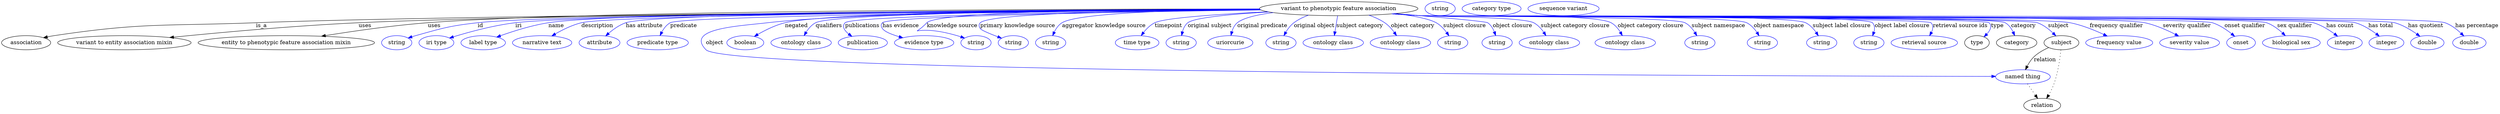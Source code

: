 digraph {
	graph [bb="0,0,6350.4,283"];
	node [label="\N"];
	"variant to phenotypic feature association"	[height=0.5,
		label="variant to phenotypic feature association",
		pos="3400.4,265",
		width=5.5967];
	association	[height=0.5,
		pos="62.394,178",
		width=1.7332];
	"variant to phenotypic feature association" -> association	[label=is_a,
		lp="661.39,221.5",
		pos="e,106.48,190.79 3200.2,262.79 2653.8,259.28 1144.6,248.11 647.39,229 418.65,220.21 359.75,230.11 133.39,196 127.91,195.17 122.23,\
194.13 116.57,192.98"];
	"variant to entity association mixin"	[height=0.5,
		pos="312.39,178",
		width=4.7121];
	"variant to phenotypic feature association" -> "variant to entity association mixin"	[label=uses,
		lp="924.89,221.5",
		pos="e,427.6,191.22 3200,262.87 2690.2,259.71 1352.6,249.68 908.39,229 745.46,221.42 558.08,204.31 437.6,192.23"];
	"entity to phenotypic feature association mixin"	[height=0.5,
		pos="724.39,178",
		width=6.2286];
	"variant to phenotypic feature association" -> "entity to phenotypic feature association mixin"	[label=uses,
		lp="1100.9,221.5",
		pos="e,813.94,194.56 3198.7,264.14 2713.7,263.95 1492.1,260.28 1084.4,229 995.91,222.21 896,207.79 823.92,196.18"];
	id	[color=blue,
		height=0.5,
		label=string,
		pos="1005.4,178",
		width=1.0652];
	"variant to phenotypic feature association" -> id	[color=blue,
		label=id,
		lp="1218.4,221.5",
		pos="e,1034.4,189.97 3200.2,262.97 2696.9,260.07 1405.3,250.61 1211.4,229 1140.1,221.06 1122.5,215.35 1053.4,196 1050.3,195.13 1047.1,\
194.16 1043.9,193.14",
		style=solid];
	iri	[color=blue,
		height=0.5,
		label="iri type",
		pos="1106.4,178",
		width=1.2277];
	"variant to phenotypic feature association" -> iri	[color=blue,
		label=iri,
		lp="1315.4,221.5",
		pos="e,1139.7,190.03 3200.1,262.96 2712.7,260.1 1491.6,250.84 1307.4,229 1251.9,222.42 1189.8,205.42 1149.5,193.06",
		style=solid];
	name	[color=blue,
		height=0.5,
		label="label type",
		pos="1225.4,178",
		width=1.5707];
	"variant to phenotypic feature association" -> name	[color=blue,
		label=name,
		lp="1411.4,221.5",
		pos="e,1259.7,192.38 3199.3,263.63 2725.6,262.32 1566.2,256.31 1391.4,229 1349.1,222.39 1302.5,207.68 1269.5,195.92",
		style=solid];
	description	[color=blue,
		height=0.5,
		label="narrative text",
		pos="1375.4,178",
		width=2.0943];
	"variant to phenotypic feature association" -> description	[color=blue,
		label=description,
		lp="1514.9,221.5",
		pos="e,1399.8,195.26 3200.2,262.76 2723.9,259.5 1556.9,249.45 1474.4,229 1451.1,223.23 1427,211.23 1408.5,200.43",
		style=solid];
	"has attribute"	[color=blue,
		height=0.5,
		label=attribute,
		pos="1520.4,178",
		width=1.4443];
	"variant to phenotypic feature association" -> "has attribute"	[color=blue,
		label="has attribute",
		lp="1634.4,221.5",
		pos="e,1536,195.2 3199.5,263.41 2743.2,261.64 1662.4,254.72 1587.4,229 1571.2,223.46 1555.7,212.43 1543.7,202.13",
		style=solid];
	predicate	[color=blue,
		height=0.5,
		label="predicate type",
		pos="1668.4,178",
		width=2.1665];
	"variant to phenotypic feature association" -> predicate	[color=blue,
		label=predicate,
		lp="1734.4,221.5",
		pos="e,1674.4,196.15 3200.7,262.34 2758.5,258.33 1732.7,247.1 1700.4,229 1691,223.71 1683.9,214.35 1678.8,205.14",
		style=solid];
	object	[color=blue,
		height=0.5,
		label="named thing",
		pos="5141.4,91",
		width=1.9318];
	"variant to phenotypic feature association" -> object	[color=blue,
		label=object,
		lp="1813.4,178",
		pos="e,5071.6,92.076 3199.2,263.74 2858.9,262.52 2183.5,256.57 1947.4,229 1872.1,220.2 1738.3,214.15 1791.4,160 1850.5,99.698 4558.8,\
92.844 5061.5,92.09",
		style=solid];
	negated	[color=blue,
		height=0.5,
		label=boolean,
		pos="1891.4,178",
		width=1.2999];
	"variant to phenotypic feature association" -> negated	[color=blue,
		label=negated,
		lp="2020.4,221.5",
		pos="e,1914.1,194 3199.1,263.85 2837.6,262.86 2105.1,257.34 1991.4,229 1967.1,222.95 1941.9,210.31 1922.9,199.26",
		style=solid];
	qualifiers	[color=blue,
		height=0.5,
		label="ontology class",
		pos="2032.4,178",
		width=2.1304];
	"variant to phenotypic feature association" -> qualifiers	[color=blue,
		label=qualifiers,
		lp="2102.9,221.5",
		pos="e,2040,196.19 3199.5,263.32 2839.9,261.47 2118.5,254.57 2069.4,229 2059.2,223.71 2051.1,214.22 2045.1,204.91",
		style=solid];
	publications	[color=blue,
		height=0.5,
		label=publication,
		pos="2189.4,178",
		width=1.7332];
	"variant to phenotypic feature association" -> publications	[color=blue,
		label=publications,
		lp="2188.4,221.5",
		pos="e,2161.7,194.15 3201.4,261.98 2851.9,257.95 2162.5,247.66 2144.4,229 2135.4,219.75 2142.6,209.17 2153.6,200.13",
		style=solid];
	"has evidence"	[color=blue,
		height=0.5,
		label="evidence type",
		pos="2345.4,178",
		width=2.0943];
	"variant to phenotypic feature association" -> "has evidence"	[color=blue,
		label="has evidence",
		lp="2285.9,221.5",
		pos="e,2291.5,190.62 3202.6,261.52 2875.5,256.93 2255.9,246.02 2239.4,229 2234.8,224.22 2235.5,219.4 2239.4,214 2245.1,206.14 2262.5,\
199.08 2281.7,193.39",
		style=solid];
	"knowledge source"	[color=blue,
		height=0.5,
		label=string,
		pos="2477.4,178",
		width=1.0652];
	"variant to phenotypic feature association" -> "knowledge source"	[color=blue,
		label="knowledge source",
		lp="2416.9,221.5",
		pos="e,2448.4,189.86 3198.9,264.38 2902.6,263.94 2381.3,258.88 2352.4,229 2309.9,185.08 2314.6,229.63 2429.4,196 2432.5,195.09 2435.7,\
194.1 2438.9,193.06",
		style=solid];
	"primary knowledge source"	[color=blue,
		height=0.5,
		label=string,
		pos="2572.4,178",
		width=1.0652];
	"variant to phenotypic feature association" -> "primary knowledge source"	[color=blue,
		label="primary knowledge source",
		lp="2583.4,221.5",
		pos="e,2542.8,189.5 3199.8,263.27 2938.8,261.31 2512.7,254.24 2488.4,229 2483.8,224.2 2484.7,219.55 2488.4,214 2491.2,209.74 2512.7,200.84 \
2533.2,193.08",
		style=solid];
	"aggregator knowledge source"	[color=blue,
		height=0.5,
		label=string,
		pos="2667.4,178",
		width=1.0652];
	"variant to phenotypic feature association" -> "aggregator knowledge source"	[color=blue,
		label="aggregator knowledge source",
		lp="2802.9,221.5",
		pos="e,2672.5,195.99 3199.3,263.71 3006.5,261.88 2738.5,254.66 2696.4,229 2687.5,223.57 2681,214.31 2676.5,205.23",
		style=solid];
	timepoint	[color=blue,
		height=0.5,
		label="time type",
		pos="2887.4,178",
		width=1.5346];
	"variant to phenotypic feature association" -> timepoint	[color=blue,
		label=timepoint,
		lp="2967.4,221.5",
		pos="e,2897.7,196.06 3220.1,256.94 3099.5,251.12 2958.4,241.75 2932.4,229 2921,223.43 2911.2,213.62 2903.7,204.17",
		style=solid];
	"original subject"	[color=blue,
		height=0.5,
		label=string,
		pos="2999.4,178",
		width=1.0652];
	"variant to phenotypic feature association" -> "original subject"	[color=blue,
		label="original subject",
		lp="3072.4,221.5",
		pos="e,3000.6,196.09 3222.4,256.52 3130.2,251.09 3033.3,242.32 3016.4,229 3009.2,223.37 3005.1,214.6 3002.7,205.97",
		style=solid];
	"original predicate"	[color=blue,
		height=0.5,
		label=uriorcurie,
		pos="3124.4,178",
		width=1.5887];
	"variant to phenotypic feature association" -> "original predicate"	[color=blue,
		label="original predicate",
		lp="3205.9,221.5",
		pos="e,3126.1,196.46 3233.9,254.85 3193.8,249.69 3158,241.61 3142.4,229 3135.4,223.33 3131.1,214.7 3128.5,206.2",
		style=solid];
	"original object"	[color=blue,
		height=0.5,
		label=string,
		pos="3253.4,178",
		width=1.0652];
	"variant to phenotypic feature association" -> "original object"	[color=blue,
		label="original object",
		lp="3337.9,221.5",
		pos="e,3260.9,196.07 3323.3,248.31 3310.2,243.48 3297.3,237.19 3286.4,229 3278,222.71 3271.1,213.6 3265.8,204.89",
		style=solid];
	"subject category"	[color=blue,
		height=0.5,
		label="ontology class",
		pos="3386.4,178",
		width=2.1304];
	"variant to phenotypic feature association" -> "subject category"	[color=blue,
		label="subject category",
		lp="3453.9,221.5",
		pos="e,3389.2,196.18 3397.6,246.8 3395.6,235.16 3393.1,219.55 3390.9,206.24",
		style=solid];
	"object category"	[color=blue,
		height=0.5,
		label="ontology class",
		pos="3557.4,178",
		width=2.1304];
	"variant to phenotypic feature association" -> "object category"	[color=blue,
		label="object category",
		lp="3588.9,221.5",
		pos="e,3547.5,196.09 3477.1,248.35 3491.2,243.49 3505.3,237.18 3517.4,229 3526.9,222.59 3535.2,213.24 3541.8,204.35",
		style=solid];
	"subject closure"	[color=blue,
		height=0.5,
		label=string,
		pos="3690.4,178",
		width=1.0652];
	"variant to phenotypic feature association" -> "subject closure"	[color=blue,
		label="subject closure",
		lp="3720.9,221.5",
		pos="e,3680.9,195.75 3544.9,252.39 3588.4,247 3629.6,239.41 3648.4,229 3659,223.11 3668.1,213.39 3675.1,204.07",
		style=solid];
	"object closure"	[color=blue,
		height=0.5,
		label=string,
		pos="3803.4,178",
		width=1.0652];
	"variant to phenotypic feature association" -> "object closure"	[color=blue,
		label="object closure",
		lp="3842.4,221.5",
		pos="e,3799.8,196.24 3544,252.36 3649.1,243.59 3774.4,232.48 3779.4,229 3787.3,223.49 3792.7,214.62 3796.4,205.88",
		style=solid];
	"subject category closure"	[color=blue,
		height=0.5,
		label="ontology class",
		pos="3936.4,178",
		width=2.1304];
	"variant to phenotypic feature association" -> "subject category closure"	[color=blue,
		label="subject category closure",
		lp="4001.9,221.5",
		pos="e,3927.7,196.07 3542.5,252.21 3565.5,250.4 3589.1,248.6 3611.4,247 3643,244.73 3868.2,243.64 3896.4,229 3907,223.5 3915.7,213.84 \
3922.3,204.47",
		style=solid];
	"object category closure"	[color=blue,
		height=0.5,
		label="ontology class",
		pos="4129.4,178",
		width=2.1304];
	"variant to phenotypic feature association" -> "object category closure"	[color=blue,
		label="object category closure",
		lp="4193.9,221.5",
		pos="e,4122,196.14 3539.4,251.95 3563.4,250.11 3588.1,248.37 3611.4,247 3664.9,243.85 4046.2,254.32 4093.4,229 4103.4,223.64 4111.3,214.13 \
4117.1,204.84",
		style=solid];
	"subject namespace"	[color=blue,
		height=0.5,
		label=string,
		pos="4319.4,178",
		width=1.0652];
	"variant to phenotypic feature association" -> "subject namespace"	[color=blue,
		label="subject namespace",
		lp="4366.4,221.5",
		pos="e,4311.7,195.71 3538.2,251.83 3562.6,249.98 3587.7,248.27 3611.4,247 3648.6,245 4248.3,245.99 4281.4,229 4291.8,223.65 4300.2,213.96 \
4306.4,204.53",
		style=solid];
	"object namespace"	[color=blue,
		height=0.5,
		label=string,
		pos="4478.4,178",
		width=1.0652];
	"variant to phenotypic feature association" -> "object namespace"	[color=blue,
		label="object namespace",
		lp="4520.4,221.5",
		pos="e,4470.1,195.75 3537.4,251.79 3562,249.93 3587.4,248.22 3611.4,247 3657.3,244.65 4397.2,249.36 4438.4,229 4449.2,223.65 4458.1,213.82 \
4464.7,204.29",
		style=solid];
	"subject label closure"	[color=blue,
		height=0.5,
		label=string,
		pos="4629.4,178",
		width=1.0652];
	"variant to phenotypic feature association" -> "subject label closure"	[color=blue,
		label="subject label closure",
		lp="4680.4,221.5",
		pos="e,4620.8,195.78 3537.1,251.74 3561.8,249.88 3587.4,248.19 3611.4,247 3665.6,244.32 4539.5,252.67 4588.4,229 4599.4,223.68 4608.4,\
213.86 4615.2,204.32",
		style=solid];
	"object label closure"	[color=blue,
		height=0.5,
		label=string,
		pos="4749.4,178",
		width=1.0652];
	"variant to phenotypic feature association" -> "object label closure"	[color=blue,
		label="object label closure",
		lp="4833.9,221.5",
		pos="e,4758.8,195.55 3536.8,251.71 3561.6,249.85 3587.3,248.16 3611.4,247 3643.2,245.47 4736,251.71 4758.4,229 4764.6,222.7 4764.6,213.66 \
4762.2,205",
		style=solid];
	"retrieval source ids"	[color=blue,
		height=0.5,
		label="retrieval source",
		pos="4890.4,178",
		width=2.347];
	"variant to phenotypic feature association" -> "retrieval source ids"	[color=blue,
		label="retrieval source ids",
		lp="4981.9,221.5",
		pos="e,4903.9,195.81 3536.5,251.7 3561.4,249.83 3587.2,248.14 3611.4,247 3629.4,246.15 4894.8,241.82 4907.4,229 4913.8,222.48 4912.6,\
213.44 4908.8,204.83",
		style=solid];
	type	[height=0.5,
		pos="5024.4,178",
		width=0.86659];
	"variant to phenotypic feature association" -> type	[color=blue,
		label=type,
		lp="5076.4,221.5",
		pos="e,5042.5,192.88 3536.2,251.69 3561.2,249.81 3587.1,248.13 3611.4,247 3631.4,246.07 5041.3,243.27 5055.4,229 5063.7,220.63 5058.2,\
209.67 5049.7,200.14",
		style=solid];
	category	[height=0.5,
		pos="5125.4,178",
		width=1.4263];
	"variant to phenotypic feature association" -> category	[color=blue,
		label=category,
		lp="5142.9,221.5",
		pos="e,5120.4,196.13 3536.2,251.68 3561.2,249.81 3587.1,248.13 3611.4,247 3652.6,245.09 5060.8,249.81 5096.4,229 5105.4,223.74 5111.9,\
214.51 5116.4,205.41",
		style=solid];
	subject	[height=0.5,
		pos="5239.4,178",
		width=1.2277];
	"variant to phenotypic feature association" -> subject	[color=blue,
		label=subject,
		lp="5231.4,221.5",
		pos="e,5225.2,195.46 3536.2,251.67 3561.2,249.8 3587.1,248.12 3611.4,247 3654.9,245 5137.5,243.89 5178.4,229 5193.3,223.57 5207.2,212.82 \
5218,202.66",
		style=solid];
	"frequency qualifier"	[color=blue,
		height=0.5,
		label="frequency value",
		pos="5386.4,178",
		width=2.3651];
	"variant to phenotypic feature association" -> "frequency qualifier"	[color=blue,
		label="frequency qualifier",
		lp="5379.4,221.5",
		pos="e,5356,194.84 3535.9,251.68 3561,249.8 3587,248.12 3611.4,247 3703,242.82 5171.5,246.83 5261.4,229 5291.1,223.1 5322.9,210.33 5346.9,\
199.18",
		style=solid];
	"severity qualifier"	[color=blue,
		height=0.5,
		label="severity value",
		pos="5565.4,178",
		width=2.1123];
	"variant to phenotypic feature association" -> "severity qualifier"	[color=blue,
		label="severity qualifier",
		lp="5558.4,221.5",
		pos="e,5537.9,194.85 3535.9,251.66 3561,249.78 3587,248.1 3611.4,247 3713.5,242.39 5351.4,250.47 5451.4,229 5478.6,223.16 5507.2,210.57 \
5529,199.48",
		style=solid];
	"onset qualifier"	[color=blue,
		height=0.5,
		label=onset,
		pos="5695.4,178",
		width=1.011];
	"variant to phenotypic feature association" -> "onset qualifier"	[color=blue,
		label="onset qualifier",
		lp="5704.9,221.5",
		pos="e,5679.5,194.3 3535.9,251.64 3561,249.76 3587,248.09 3611.4,247 3667.2,244.5 5570.1,245.94 5623.4,229 5641.3,223.31 5658.7,211.49 \
5671.9,200.77",
		style=solid];
	"sex qualifier"	[color=blue,
		height=0.5,
		label="biological sex",
		pos="5823.4,178",
		width=2.0401];
	"variant to phenotypic feature association" -> "sex qualifier"	[color=blue,
		label="sex qualifier",
		lp="5831.4,221.5",
		pos="e,5808.2,195.99 3535.7,251.65 3560.8,249.77 3586.9,248.09 3611.4,247 3671,244.35 5704.1,248.89 5760.4,229 5775.4,223.68 5789.6,213.15 \
5800.7,203.12",
		style=solid];
	"has count"	[color=blue,
		height=0.5,
		label=integer,
		pos="5959.4,178",
		width=1.2277];
	"variant to phenotypic feature association" -> "has count"	[color=blue,
		label="has count",
		lp="5947.4,221.5",
		pos="e,5941.1,194.57 3535.7,251.64 3560.8,249.76 3586.9,248.08 3611.4,247 3674.3,244.22 5818.9,246.61 5879.4,229 5898.9,223.34 5918.2,\
211.47 5933,200.72",
		style=solid];
	"has total"	[color=blue,
		height=0.5,
		label=integer,
		pos="6065.4,178",
		width=1.2277];
	"variant to phenotypic feature association" -> "has total"	[color=blue,
		label="has total",
		lp="6050.9,221.5",
		pos="e,6047.4,194.57 3535.7,251.63 3560.8,249.75 3586.9,248.08 3611.4,247 3677.3,244.1 5923.1,247.61 5986.4,229 6005.7,223.34 6024.8,\
211.47 6039.3,200.72",
		style=solid];
	"has quotient"	[color=blue,
		height=0.5,
		label=double,
		pos="6169.4,178",
		width=1.1735];
	"variant to phenotypic feature association" -> "has quotient"	[color=blue,
		label="has quotient",
		lp="6165.4,221.5",
		pos="e,6150.7,194.34 3535.7,251.63 3560.8,249.75 3586.9,248.07 3611.4,247 3680.1,243.99 6020.2,247.65 6086.4,229 6106.6,223.32 6126.8,\
211.33 6142.2,200.51",
		style=solid];
	"has percentage"	[color=blue,
		height=0.5,
		label=double,
		pos="6276.4,178",
		width=1.1735];
	"variant to phenotypic feature association" -> "has percentage"	[color=blue,
		label="has percentage",
		lp="6295.4,221.5",
		pos="e,6262.4,195 3535.7,251.62 3560.8,249.74 3586.9,248.07 3611.4,247 3683.6,243.84 6146.3,253.3 6214.4,229 6229.7,223.54 6244,212.56 \
6255,202.28",
		style=solid];
	relation	[height=0.5,
		pos="5190.4,18",
		width=1.2999];
	object -> relation	[pos="e,5178.9,35.705 5153,73.174 5159,64.509 5166.4,53.768 5173,44.141",
		style=dotted];
	association_type	[color=blue,
		height=0.5,
		label=string,
		pos="3658.4,265",
		width=1.0652];
	association_category	[color=blue,
		height=0.5,
		label="category type",
		pos="3789.4,265",
		width=2.0762];
	subject -> object	[label=relation,
		lp="5197.4,134.5",
		pos="e,5147.8,108.97 5206.9,165.59 5194.1,159.94 5180,152.13 5169.4,142 5162.4,135.31 5156.7,126.48 5152.3,118.1"];
	subject -> relation	[pos="e,5201.6,35.828 5238,159.99 5235.9,139.02 5231,102.55 5220.4,73 5216.9,63.258 5211.8,53.189 5206.8,44.423",
		style=dotted];
	"variant to phenotypic feature association_subject"	[color=blue,
		height=0.5,
		label="sequence variant",
		pos="3972.4,265",
		width=2.5095];
}
